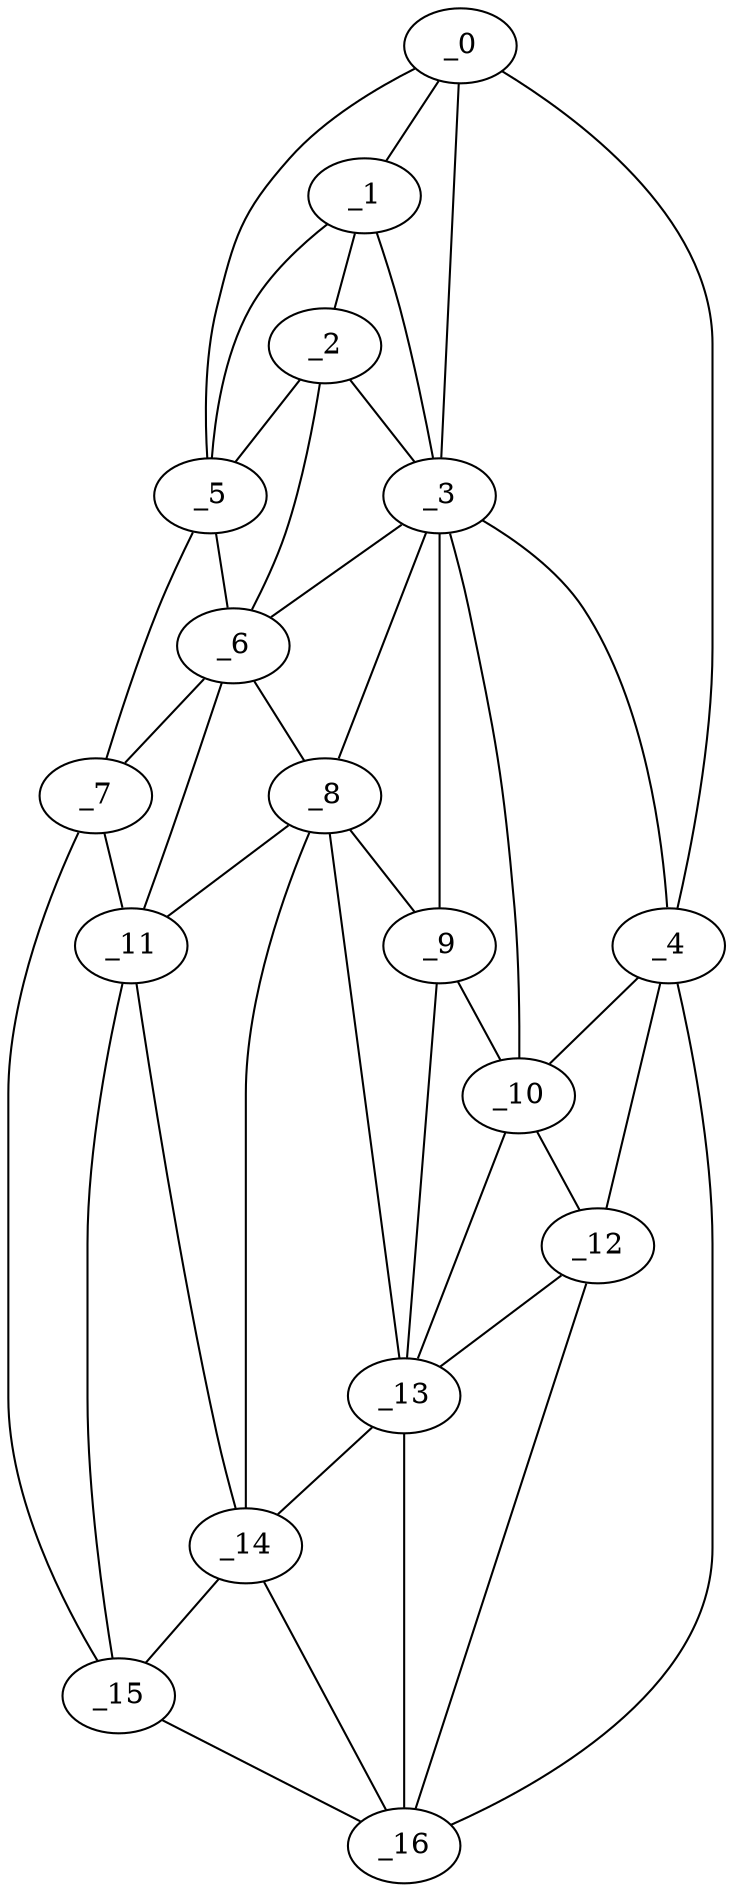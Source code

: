 graph "obj28__75.gxl" {
	_0	 [x=40,
		y=14];
	_1	 [x=49,
		y=15];
	_0 -- _1	 [valence=2];
	_3	 [x=61,
		y=63];
	_0 -- _3	 [valence=1];
	_4	 [x=68,
		y=99];
	_0 -- _4	 [valence=1];
	_5	 [x=69,
		y=11];
	_0 -- _5	 [valence=1];
	_2	 [x=57,
		y=16];
	_1 -- _2	 [valence=2];
	_1 -- _3	 [valence=1];
	_1 -- _5	 [valence=1];
	_2 -- _3	 [valence=1];
	_2 -- _5	 [valence=1];
	_6	 [x=75,
		y=29];
	_2 -- _6	 [valence=2];
	_3 -- _4	 [valence=2];
	_3 -- _6	 [valence=2];
	_8	 [x=83,
		y=57];
	_3 -- _8	 [valence=1];
	_9	 [x=83,
		y=74];
	_3 -- _9	 [valence=1];
	_10	 [x=83,
		y=87];
	_3 -- _10	 [valence=1];
	_4 -- _10	 [valence=1];
	_12	 [x=90,
		y=88];
	_4 -- _12	 [valence=1];
	_16	 [x=125,
		y=91];
	_4 -- _16	 [valence=1];
	_5 -- _6	 [valence=2];
	_7	 [x=78,
		y=14];
	_5 -- _7	 [valence=1];
	_6 -- _7	 [valence=2];
	_6 -- _8	 [valence=2];
	_11	 [x=90,
		y=45];
	_6 -- _11	 [valence=2];
	_7 -- _11	 [valence=1];
	_15	 [x=118,
		y=55];
	_7 -- _15	 [valence=1];
	_8 -- _9	 [valence=2];
	_8 -- _11	 [valence=2];
	_13	 [x=94,
		y=78];
	_8 -- _13	 [valence=1];
	_14	 [x=116,
		y=62];
	_8 -- _14	 [valence=2];
	_9 -- _10	 [valence=2];
	_9 -- _13	 [valence=1];
	_10 -- _12	 [valence=1];
	_10 -- _13	 [valence=2];
	_11 -- _14	 [valence=2];
	_11 -- _15	 [valence=2];
	_12 -- _13	 [valence=2];
	_12 -- _16	 [valence=2];
	_13 -- _14	 [valence=1];
	_13 -- _16	 [valence=1];
	_14 -- _15	 [valence=2];
	_14 -- _16	 [valence=2];
	_15 -- _16	 [valence=1];
}
